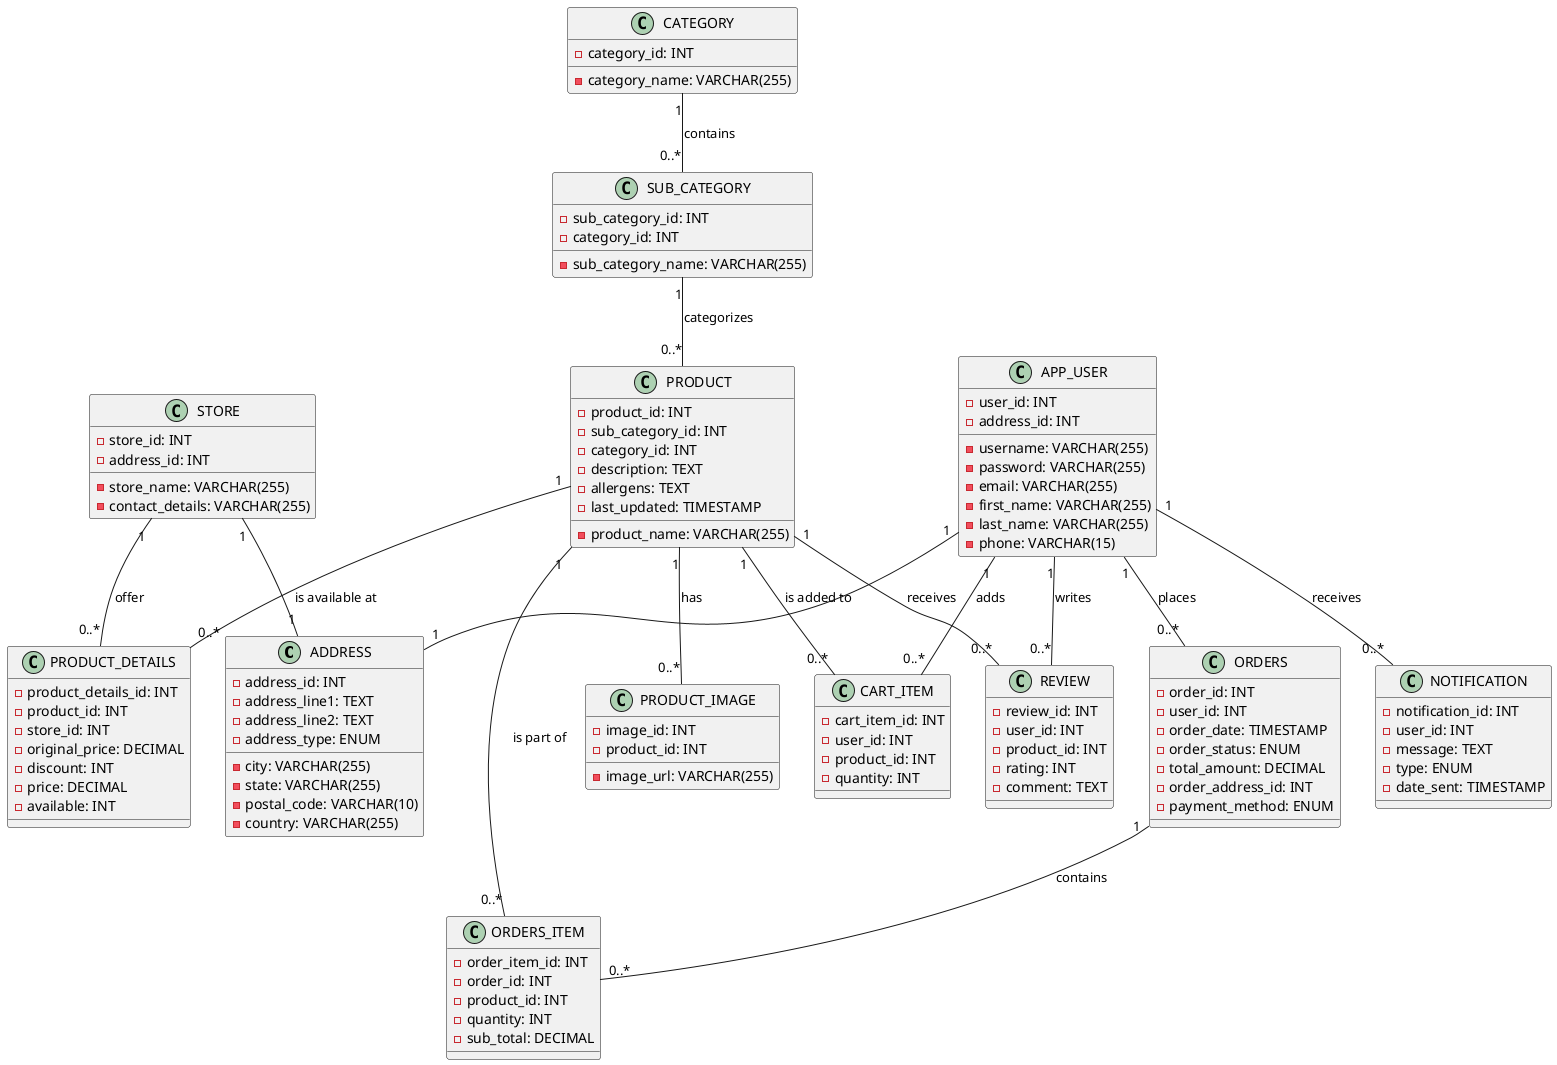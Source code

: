 @startuml

class ADDRESS {
    - address_id: INT
    - address_line1: TEXT
    - address_line2: TEXT
    - city: VARCHAR(255)
    - state: VARCHAR(255)
    - postal_code: VARCHAR(10)
    - country: VARCHAR(255)
    - address_type: ENUM
}



class CATEGORY {
    - category_id: INT
    - category_name: VARCHAR(255)
}



class SUB_CATEGORY {
    - sub_category_id: INT
    - sub_category_name: VARCHAR(255)
    - category_id: INT
}



class PRODUCT {
    - product_id: INT
    - product_name: VARCHAR(255)
    - sub_category_id: INT
    - category_id: INT
    - description: TEXT
    - allergens: TEXT
    - last_updated: TIMESTAMP
}



class PRODUCT_IMAGE {
    - image_id: INT
    - product_id: INT
    - image_url: VARCHAR(255)
}



class STORE {
    - store_id: INT
    - store_name: VARCHAR(255)
    - address_id: INT
    - contact_details: VARCHAR(255)
}



class APP_USER {
    - user_id: INT
    - username: VARCHAR(255)
    - password: VARCHAR(255)
    - email: VARCHAR(255)
    - first_name: VARCHAR(255)
    - last_name: VARCHAR(255)
    - phone: VARCHAR(15)
    - address_id: INT
}



class REVIEW {
    - review_id: INT
    - user_id: INT
    - product_id: INT
    - rating: INT
    - comment: TEXT
}



class ORDERS {
    - order_id: INT
    - user_id: INT
    - order_date: TIMESTAMP
    - order_status: ENUM
    - total_amount: DECIMAL
    - order_address_id: INT
    - payment_method: ENUM
}



class ORDERS_ITEM {
    - order_item_id: INT
    - order_id: INT
    - product_id: INT
    - quantity: INT
    - sub_total: DECIMAL
}



class NOTIFICATION {
    - notification_id: INT
    - user_id: INT
    - message: TEXT
    - type: ENUM
    - date_sent: TIMESTAMP
}



class CART_ITEM {
    - cart_item_id: INT
    - user_id: INT
    - product_id: INT
    - quantity: INT
}



class PRODUCT_DETAILS {
    - product_details_id: INT
    - product_id: INT
    - store_id: INT
    - original_price: DECIMAL
    - discount: INT
    - price: DECIMAL
    - available: INT
}



CATEGORY "1" -- "0..*" SUB_CATEGORY: contains
SUB_CATEGORY "1" -- "0..*" PRODUCT: categorizes
PRODUCT "1" -- "0..*" PRODUCT_IMAGE: has
STORE "1" -- "1" ADDRESS
APP_USER "1" -- "1" ADDRESS
APP_USER "1" -- "0..*" REVIEW: writes
PRODUCT "1" -- "0..*" REVIEW: receives
APP_USER "1" -- "0..*" ORDERS: places
ORDERS "1" -- "0..*" ORDERS_ITEM: contains
PRODUCT "1" -- "0..*" ORDERS_ITEM: is part of
APP_USER "1" -- "0..*" NOTIFICATION: receives
APP_USER "1" -- "0..*" CART_ITEM: adds
PRODUCT "1" -- "0..*" CART_ITEM: is added to
PRODUCT "1" -- "0..*" PRODUCT_DETAILS: is available at
STORE "1" -- "0..*" PRODUCT_DETAILS: offer

@enduml
